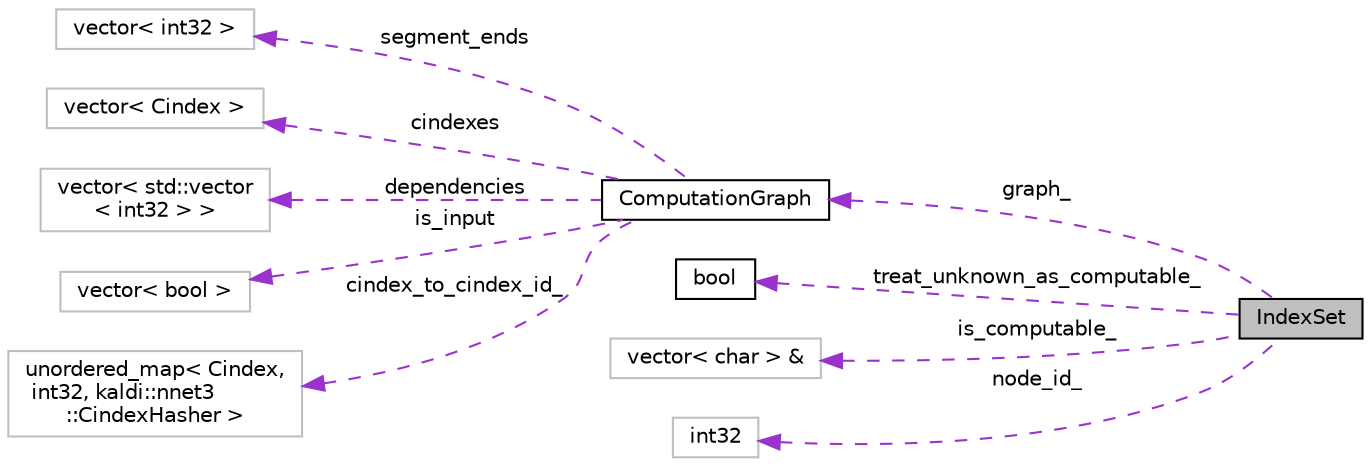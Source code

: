 digraph "IndexSet"
{
  edge [fontname="Helvetica",fontsize="10",labelfontname="Helvetica",labelfontsize="10"];
  node [fontname="Helvetica",fontsize="10",shape=record];
  rankdir="LR";
  Node1 [label="IndexSet",height=0.2,width=0.4,color="black", fillcolor="grey75", style="filled", fontcolor="black"];
  Node2 -> Node1 [dir="back",color="darkorchid3",fontsize="10",style="dashed",label=" graph_" ,fontname="Helvetica"];
  Node2 [label="ComputationGraph",height=0.2,width=0.4,color="black", fillcolor="white", style="filled",URL="$structkaldi_1_1nnet3_1_1ComputationGraph.html",tooltip="The first step in compilation is to turn the ComputationSpecification into a ComputationGraph, where for each Cindex we have a list of other Cindexes that it depends on. "];
  Node3 -> Node2 [dir="back",color="darkorchid3",fontsize="10",style="dashed",label=" segment_ends" ,fontname="Helvetica"];
  Node3 [label="vector\< int32 \>",height=0.2,width=0.4,color="grey75", fillcolor="white", style="filled"];
  Node4 -> Node2 [dir="back",color="darkorchid3",fontsize="10",style="dashed",label=" cindexes" ,fontname="Helvetica"];
  Node4 [label="vector\< Cindex \>",height=0.2,width=0.4,color="grey75", fillcolor="white", style="filled"];
  Node5 -> Node2 [dir="back",color="darkorchid3",fontsize="10",style="dashed",label=" dependencies" ,fontname="Helvetica"];
  Node5 [label="vector\< std::vector\l\< int32 \> \>",height=0.2,width=0.4,color="grey75", fillcolor="white", style="filled"];
  Node6 -> Node2 [dir="back",color="darkorchid3",fontsize="10",style="dashed",label=" is_input" ,fontname="Helvetica"];
  Node6 [label="vector\< bool \>",height=0.2,width=0.4,color="grey75", fillcolor="white", style="filled"];
  Node7 -> Node2 [dir="back",color="darkorchid3",fontsize="10",style="dashed",label=" cindex_to_cindex_id_" ,fontname="Helvetica"];
  Node7 [label="unordered_map\< Cindex,\l int32, kaldi::nnet3\l::CindexHasher \>",height=0.2,width=0.4,color="grey75", fillcolor="white", style="filled"];
  Node8 -> Node1 [dir="back",color="darkorchid3",fontsize="10",style="dashed",label=" treat_unknown_as_computable_" ,fontname="Helvetica"];
  Node8 [label="bool",height=0.2,width=0.4,color="black", fillcolor="white", style="filled",URL="$classbool.html"];
  Node9 -> Node1 [dir="back",color="darkorchid3",fontsize="10",style="dashed",label=" is_computable_" ,fontname="Helvetica"];
  Node9 [label="vector\< char \> &",height=0.2,width=0.4,color="grey75", fillcolor="white", style="filled"];
  Node10 -> Node1 [dir="back",color="darkorchid3",fontsize="10",style="dashed",label=" node_id_" ,fontname="Helvetica"];
  Node10 [label="int32",height=0.2,width=0.4,color="grey75", fillcolor="white", style="filled"];
}
